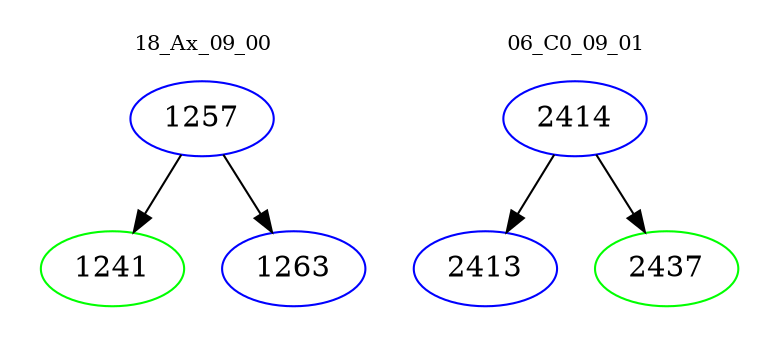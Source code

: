 digraph{
subgraph cluster_0 {
color = white
label = "18_Ax_09_00";
fontsize=10;
T0_1257 [label="1257", color="blue"]
T0_1257 -> T0_1241 [color="black"]
T0_1241 [label="1241", color="green"]
T0_1257 -> T0_1263 [color="black"]
T0_1263 [label="1263", color="blue"]
}
subgraph cluster_1 {
color = white
label = "06_C0_09_01";
fontsize=10;
T1_2414 [label="2414", color="blue"]
T1_2414 -> T1_2413 [color="black"]
T1_2413 [label="2413", color="blue"]
T1_2414 -> T1_2437 [color="black"]
T1_2437 [label="2437", color="green"]
}
}
